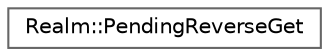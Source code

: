 digraph "Graphical Class Hierarchy"
{
 // LATEX_PDF_SIZE
  bgcolor="transparent";
  edge [fontname=Helvetica,fontsize=10,labelfontname=Helvetica,labelfontsize=10];
  node [fontname=Helvetica,fontsize=10,shape=box,height=0.2,width=0.4];
  rankdir="LR";
  Node0 [id="Node000000",label="Realm::PendingReverseGet",height=0.2,width=0.4,color="grey40", fillcolor="white", style="filled",URL="$structRealm_1_1PendingReverseGet.html",tooltip=" "];
}
